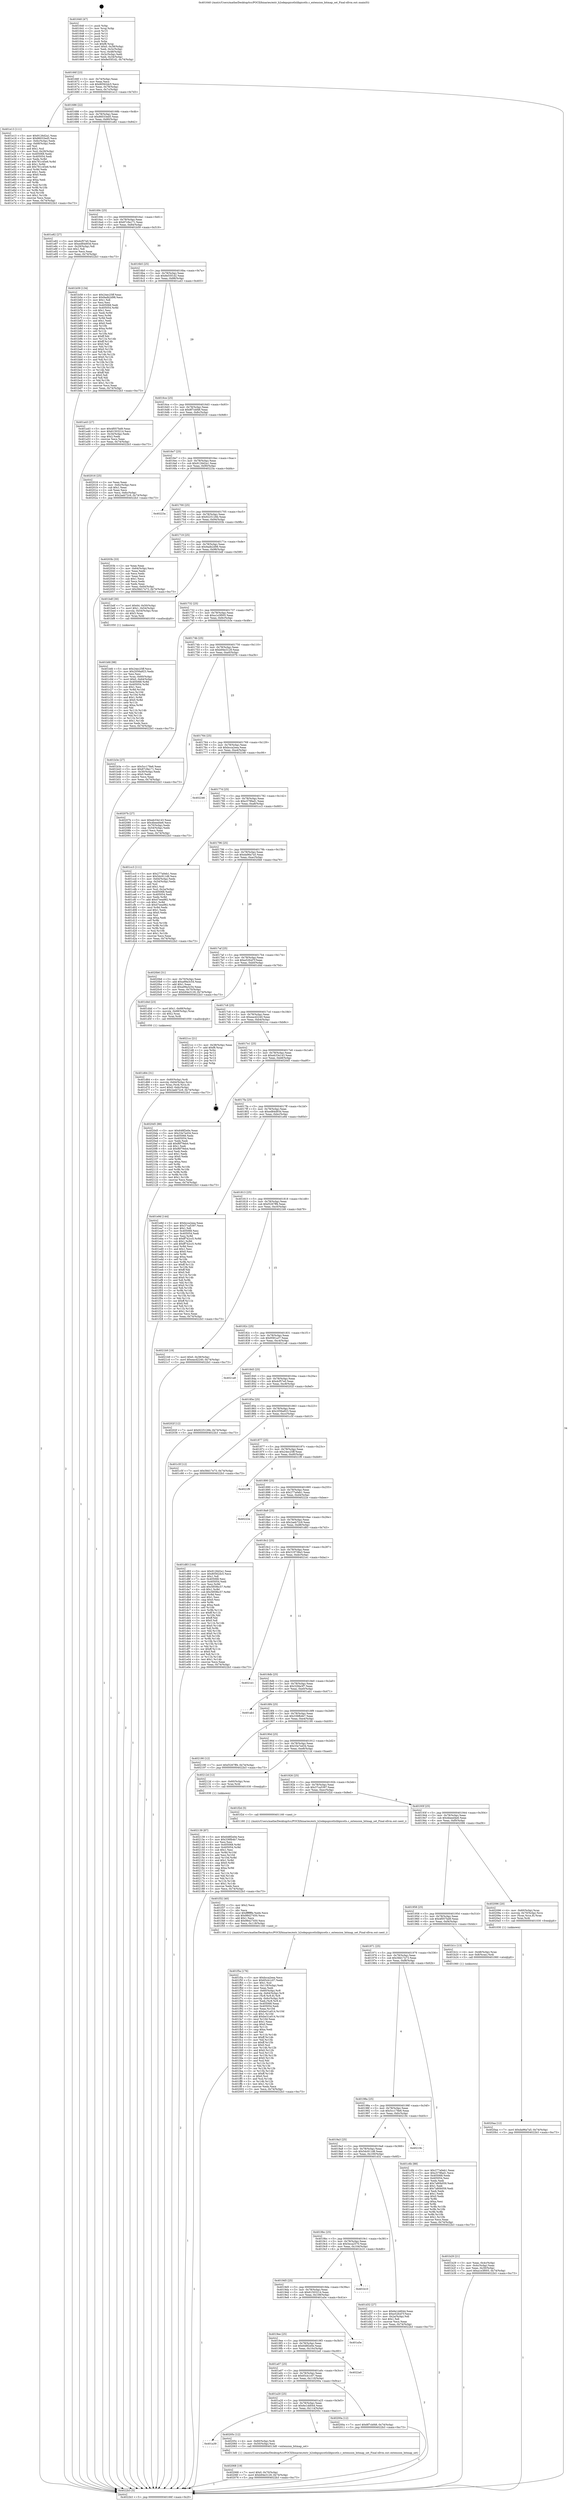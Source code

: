 digraph "0x401640" {
  label = "0x401640 (/mnt/c/Users/mathe/Desktop/tcc/POCII/binaries/extr_h2odepspicotlslibpicotls.c_extension_bitmap_set_Final-ollvm.out::main(0))"
  labelloc = "t"
  node[shape=record]

  Entry [label="",width=0.3,height=0.3,shape=circle,fillcolor=black,style=filled]
  "0x40166f" [label="{
     0x40166f [23]\l
     | [instrs]\l
     &nbsp;&nbsp;0x40166f \<+3\>: mov -0x74(%rbp),%eax\l
     &nbsp;&nbsp;0x401672 \<+2\>: mov %eax,%ecx\l
     &nbsp;&nbsp;0x401674 \<+6\>: sub $0x80562dc5,%ecx\l
     &nbsp;&nbsp;0x40167a \<+3\>: mov %eax,-0x78(%rbp)\l
     &nbsp;&nbsp;0x40167d \<+3\>: mov %ecx,-0x7c(%rbp)\l
     &nbsp;&nbsp;0x401680 \<+6\>: je 0000000000401e13 \<main+0x7d3\>\l
  }"]
  "0x401e13" [label="{
     0x401e13 [111]\l
     | [instrs]\l
     &nbsp;&nbsp;0x401e13 \<+5\>: mov $0x9126d2a1,%eax\l
     &nbsp;&nbsp;0x401e18 \<+5\>: mov $0x86033ed5,%ecx\l
     &nbsp;&nbsp;0x401e1d \<+3\>: mov -0x6c(%rbp),%edx\l
     &nbsp;&nbsp;0x401e20 \<+3\>: cmp -0x68(%rbp),%edx\l
     &nbsp;&nbsp;0x401e23 \<+4\>: setl %sil\l
     &nbsp;&nbsp;0x401e27 \<+4\>: and $0x1,%sil\l
     &nbsp;&nbsp;0x401e2b \<+4\>: mov %sil,-0x29(%rbp)\l
     &nbsp;&nbsp;0x401e2f \<+7\>: mov 0x405068,%edx\l
     &nbsp;&nbsp;0x401e36 \<+7\>: mov 0x405054,%edi\l
     &nbsp;&nbsp;0x401e3d \<+3\>: mov %edx,%r8d\l
     &nbsp;&nbsp;0x401e40 \<+7\>: sub $0x781c45e6,%r8d\l
     &nbsp;&nbsp;0x401e47 \<+4\>: sub $0x1,%r8d\l
     &nbsp;&nbsp;0x401e4b \<+7\>: add $0x781c45e6,%r8d\l
     &nbsp;&nbsp;0x401e52 \<+4\>: imul %r8d,%edx\l
     &nbsp;&nbsp;0x401e56 \<+3\>: and $0x1,%edx\l
     &nbsp;&nbsp;0x401e59 \<+3\>: cmp $0x0,%edx\l
     &nbsp;&nbsp;0x401e5c \<+4\>: sete %sil\l
     &nbsp;&nbsp;0x401e60 \<+3\>: cmp $0xa,%edi\l
     &nbsp;&nbsp;0x401e63 \<+4\>: setl %r9b\l
     &nbsp;&nbsp;0x401e67 \<+3\>: mov %sil,%r10b\l
     &nbsp;&nbsp;0x401e6a \<+3\>: and %r9b,%r10b\l
     &nbsp;&nbsp;0x401e6d \<+3\>: xor %r9b,%sil\l
     &nbsp;&nbsp;0x401e70 \<+3\>: or %sil,%r10b\l
     &nbsp;&nbsp;0x401e73 \<+4\>: test $0x1,%r10b\l
     &nbsp;&nbsp;0x401e77 \<+3\>: cmovne %ecx,%eax\l
     &nbsp;&nbsp;0x401e7a \<+3\>: mov %eax,-0x74(%rbp)\l
     &nbsp;&nbsp;0x401e7d \<+5\>: jmp 00000000004022b3 \<main+0xc73\>\l
  }"]
  "0x401686" [label="{
     0x401686 [22]\l
     | [instrs]\l
     &nbsp;&nbsp;0x401686 \<+5\>: jmp 000000000040168b \<main+0x4b\>\l
     &nbsp;&nbsp;0x40168b \<+3\>: mov -0x78(%rbp),%eax\l
     &nbsp;&nbsp;0x40168e \<+5\>: sub $0x86033ed5,%eax\l
     &nbsp;&nbsp;0x401693 \<+3\>: mov %eax,-0x80(%rbp)\l
     &nbsp;&nbsp;0x401696 \<+6\>: je 0000000000401e82 \<main+0x842\>\l
  }"]
  Exit [label="",width=0.3,height=0.3,shape=circle,fillcolor=black,style=filled,peripheries=2]
  "0x401e82" [label="{
     0x401e82 [27]\l
     | [instrs]\l
     &nbsp;&nbsp;0x401e82 \<+5\>: mov $0xdcf57e0,%eax\l
     &nbsp;&nbsp;0x401e87 \<+5\>: mov $0xed84d93d,%ecx\l
     &nbsp;&nbsp;0x401e8c \<+3\>: mov -0x29(%rbp),%dl\l
     &nbsp;&nbsp;0x401e8f \<+3\>: test $0x1,%dl\l
     &nbsp;&nbsp;0x401e92 \<+3\>: cmovne %ecx,%eax\l
     &nbsp;&nbsp;0x401e95 \<+3\>: mov %eax,-0x74(%rbp)\l
     &nbsp;&nbsp;0x401e98 \<+5\>: jmp 00000000004022b3 \<main+0xc73\>\l
  }"]
  "0x40169c" [label="{
     0x40169c [25]\l
     | [instrs]\l
     &nbsp;&nbsp;0x40169c \<+5\>: jmp 00000000004016a1 \<main+0x61\>\l
     &nbsp;&nbsp;0x4016a1 \<+3\>: mov -0x78(%rbp),%eax\l
     &nbsp;&nbsp;0x4016a4 \<+5\>: sub $0x87c9a171,%eax\l
     &nbsp;&nbsp;0x4016a9 \<+6\>: mov %eax,-0x84(%rbp)\l
     &nbsp;&nbsp;0x4016af \<+6\>: je 0000000000401b59 \<main+0x519\>\l
  }"]
  "0x402139" [label="{
     0x402139 [87]\l
     | [instrs]\l
     &nbsp;&nbsp;0x402139 \<+5\>: mov $0x648f2e0e,%ecx\l
     &nbsp;&nbsp;0x40213e \<+5\>: mov $0x336fb4b7,%edx\l
     &nbsp;&nbsp;0x402143 \<+2\>: xor %esi,%esi\l
     &nbsp;&nbsp;0x402145 \<+8\>: mov 0x405068,%r8d\l
     &nbsp;&nbsp;0x40214d \<+8\>: mov 0x405054,%r9d\l
     &nbsp;&nbsp;0x402155 \<+3\>: sub $0x1,%esi\l
     &nbsp;&nbsp;0x402158 \<+3\>: mov %r8d,%r10d\l
     &nbsp;&nbsp;0x40215b \<+3\>: add %esi,%r10d\l
     &nbsp;&nbsp;0x40215e \<+4\>: imul %r10d,%r8d\l
     &nbsp;&nbsp;0x402162 \<+4\>: and $0x1,%r8d\l
     &nbsp;&nbsp;0x402166 \<+4\>: cmp $0x0,%r8d\l
     &nbsp;&nbsp;0x40216a \<+4\>: sete %r11b\l
     &nbsp;&nbsp;0x40216e \<+4\>: cmp $0xa,%r9d\l
     &nbsp;&nbsp;0x402172 \<+3\>: setl %bl\l
     &nbsp;&nbsp;0x402175 \<+3\>: mov %r11b,%r14b\l
     &nbsp;&nbsp;0x402178 \<+3\>: and %bl,%r14b\l
     &nbsp;&nbsp;0x40217b \<+3\>: xor %bl,%r11b\l
     &nbsp;&nbsp;0x40217e \<+3\>: or %r11b,%r14b\l
     &nbsp;&nbsp;0x402181 \<+4\>: test $0x1,%r14b\l
     &nbsp;&nbsp;0x402185 \<+3\>: cmovne %edx,%ecx\l
     &nbsp;&nbsp;0x402188 \<+3\>: mov %ecx,-0x74(%rbp)\l
     &nbsp;&nbsp;0x40218b \<+5\>: jmp 00000000004022b3 \<main+0xc73\>\l
  }"]
  "0x401b59" [label="{
     0x401b59 [134]\l
     | [instrs]\l
     &nbsp;&nbsp;0x401b59 \<+5\>: mov $0x24ec25ff,%eax\l
     &nbsp;&nbsp;0x401b5e \<+5\>: mov $0x9adb2d98,%ecx\l
     &nbsp;&nbsp;0x401b63 \<+2\>: mov $0x1,%dl\l
     &nbsp;&nbsp;0x401b65 \<+2\>: xor %esi,%esi\l
     &nbsp;&nbsp;0x401b67 \<+7\>: mov 0x405068,%edi\l
     &nbsp;&nbsp;0x401b6e \<+8\>: mov 0x405054,%r8d\l
     &nbsp;&nbsp;0x401b76 \<+3\>: sub $0x1,%esi\l
     &nbsp;&nbsp;0x401b79 \<+3\>: mov %edi,%r9d\l
     &nbsp;&nbsp;0x401b7c \<+3\>: add %esi,%r9d\l
     &nbsp;&nbsp;0x401b7f \<+4\>: imul %r9d,%edi\l
     &nbsp;&nbsp;0x401b83 \<+3\>: and $0x1,%edi\l
     &nbsp;&nbsp;0x401b86 \<+3\>: cmp $0x0,%edi\l
     &nbsp;&nbsp;0x401b89 \<+4\>: sete %r10b\l
     &nbsp;&nbsp;0x401b8d \<+4\>: cmp $0xa,%r8d\l
     &nbsp;&nbsp;0x401b91 \<+4\>: setl %r11b\l
     &nbsp;&nbsp;0x401b95 \<+3\>: mov %r10b,%bl\l
     &nbsp;&nbsp;0x401b98 \<+3\>: xor $0xff,%bl\l
     &nbsp;&nbsp;0x401b9b \<+3\>: mov %r11b,%r14b\l
     &nbsp;&nbsp;0x401b9e \<+4\>: xor $0xff,%r14b\l
     &nbsp;&nbsp;0x401ba2 \<+3\>: xor $0x0,%dl\l
     &nbsp;&nbsp;0x401ba5 \<+3\>: mov %bl,%r15b\l
     &nbsp;&nbsp;0x401ba8 \<+4\>: and $0x0,%r15b\l
     &nbsp;&nbsp;0x401bac \<+3\>: and %dl,%r10b\l
     &nbsp;&nbsp;0x401baf \<+3\>: mov %r14b,%r12b\l
     &nbsp;&nbsp;0x401bb2 \<+4\>: and $0x0,%r12b\l
     &nbsp;&nbsp;0x401bb6 \<+3\>: and %dl,%r11b\l
     &nbsp;&nbsp;0x401bb9 \<+3\>: or %r10b,%r15b\l
     &nbsp;&nbsp;0x401bbc \<+3\>: or %r11b,%r12b\l
     &nbsp;&nbsp;0x401bbf \<+3\>: xor %r12b,%r15b\l
     &nbsp;&nbsp;0x401bc2 \<+3\>: or %r14b,%bl\l
     &nbsp;&nbsp;0x401bc5 \<+3\>: xor $0xff,%bl\l
     &nbsp;&nbsp;0x401bc8 \<+3\>: or $0x0,%dl\l
     &nbsp;&nbsp;0x401bcb \<+2\>: and %dl,%bl\l
     &nbsp;&nbsp;0x401bcd \<+3\>: or %bl,%r15b\l
     &nbsp;&nbsp;0x401bd0 \<+4\>: test $0x1,%r15b\l
     &nbsp;&nbsp;0x401bd4 \<+3\>: cmovne %ecx,%eax\l
     &nbsp;&nbsp;0x401bd7 \<+3\>: mov %eax,-0x74(%rbp)\l
     &nbsp;&nbsp;0x401bda \<+5\>: jmp 00000000004022b3 \<main+0xc73\>\l
  }"]
  "0x4016b5" [label="{
     0x4016b5 [25]\l
     | [instrs]\l
     &nbsp;&nbsp;0x4016b5 \<+5\>: jmp 00000000004016ba \<main+0x7a\>\l
     &nbsp;&nbsp;0x4016ba \<+3\>: mov -0x78(%rbp),%eax\l
     &nbsp;&nbsp;0x4016bd \<+5\>: sub $0x8e55f1d2,%eax\l
     &nbsp;&nbsp;0x4016c2 \<+6\>: mov %eax,-0x88(%rbp)\l
     &nbsp;&nbsp;0x4016c8 \<+6\>: je 0000000000401a43 \<main+0x403\>\l
  }"]
  "0x4020aa" [label="{
     0x4020aa [12]\l
     | [instrs]\l
     &nbsp;&nbsp;0x4020aa \<+7\>: movl $0xda96a7a5,-0x74(%rbp)\l
     &nbsp;&nbsp;0x4020b1 \<+5\>: jmp 00000000004022b3 \<main+0xc73\>\l
  }"]
  "0x401a43" [label="{
     0x401a43 [27]\l
     | [instrs]\l
     &nbsp;&nbsp;0x401a43 \<+5\>: mov $0x4f057bd9,%eax\l
     &nbsp;&nbsp;0x401a48 \<+5\>: mov $0x61503214,%ecx\l
     &nbsp;&nbsp;0x401a4d \<+3\>: mov -0x34(%rbp),%edx\l
     &nbsp;&nbsp;0x401a50 \<+3\>: cmp $0x2,%edx\l
     &nbsp;&nbsp;0x401a53 \<+3\>: cmovne %ecx,%eax\l
     &nbsp;&nbsp;0x401a56 \<+3\>: mov %eax,-0x74(%rbp)\l
     &nbsp;&nbsp;0x401a59 \<+5\>: jmp 00000000004022b3 \<main+0xc73\>\l
  }"]
  "0x4016ce" [label="{
     0x4016ce [25]\l
     | [instrs]\l
     &nbsp;&nbsp;0x4016ce \<+5\>: jmp 00000000004016d3 \<main+0x93\>\l
     &nbsp;&nbsp;0x4016d3 \<+3\>: mov -0x78(%rbp),%eax\l
     &nbsp;&nbsp;0x4016d6 \<+5\>: sub $0x8f7cbf48,%eax\l
     &nbsp;&nbsp;0x4016db \<+6\>: mov %eax,-0x8c(%rbp)\l
     &nbsp;&nbsp;0x4016e1 \<+6\>: je 0000000000402016 \<main+0x9d6\>\l
  }"]
  "0x4022b3" [label="{
     0x4022b3 [5]\l
     | [instrs]\l
     &nbsp;&nbsp;0x4022b3 \<+5\>: jmp 000000000040166f \<main+0x2f\>\l
  }"]
  "0x401640" [label="{
     0x401640 [47]\l
     | [instrs]\l
     &nbsp;&nbsp;0x401640 \<+1\>: push %rbp\l
     &nbsp;&nbsp;0x401641 \<+3\>: mov %rsp,%rbp\l
     &nbsp;&nbsp;0x401644 \<+2\>: push %r15\l
     &nbsp;&nbsp;0x401646 \<+2\>: push %r14\l
     &nbsp;&nbsp;0x401648 \<+2\>: push %r13\l
     &nbsp;&nbsp;0x40164a \<+2\>: push %r12\l
     &nbsp;&nbsp;0x40164c \<+1\>: push %rbx\l
     &nbsp;&nbsp;0x40164d \<+7\>: sub $0xf8,%rsp\l
     &nbsp;&nbsp;0x401654 \<+7\>: movl $0x0,-0x38(%rbp)\l
     &nbsp;&nbsp;0x40165b \<+3\>: mov %edi,-0x3c(%rbp)\l
     &nbsp;&nbsp;0x40165e \<+4\>: mov %rsi,-0x48(%rbp)\l
     &nbsp;&nbsp;0x401662 \<+3\>: mov -0x3c(%rbp),%edi\l
     &nbsp;&nbsp;0x401665 \<+3\>: mov %edi,-0x34(%rbp)\l
     &nbsp;&nbsp;0x401668 \<+7\>: movl $0x8e55f1d2,-0x74(%rbp)\l
  }"]
  "0x402068" [label="{
     0x402068 [19]\l
     | [instrs]\l
     &nbsp;&nbsp;0x402068 \<+7\>: movl $0x0,-0x70(%rbp)\l
     &nbsp;&nbsp;0x40206f \<+7\>: movl $0xb94e3129,-0x74(%rbp)\l
     &nbsp;&nbsp;0x402076 \<+5\>: jmp 00000000004022b3 \<main+0xc73\>\l
  }"]
  "0x402016" [label="{
     0x402016 [25]\l
     | [instrs]\l
     &nbsp;&nbsp;0x402016 \<+2\>: xor %eax,%eax\l
     &nbsp;&nbsp;0x402018 \<+3\>: mov -0x6c(%rbp),%ecx\l
     &nbsp;&nbsp;0x40201b \<+3\>: sub $0x1,%eax\l
     &nbsp;&nbsp;0x40201e \<+2\>: sub %eax,%ecx\l
     &nbsp;&nbsp;0x402020 \<+3\>: mov %ecx,-0x6c(%rbp)\l
     &nbsp;&nbsp;0x402023 \<+7\>: movl $0x2aeb72c9,-0x74(%rbp)\l
     &nbsp;&nbsp;0x40202a \<+5\>: jmp 00000000004022b3 \<main+0xc73\>\l
  }"]
  "0x4016e7" [label="{
     0x4016e7 [25]\l
     | [instrs]\l
     &nbsp;&nbsp;0x4016e7 \<+5\>: jmp 00000000004016ec \<main+0xac\>\l
     &nbsp;&nbsp;0x4016ec \<+3\>: mov -0x78(%rbp),%eax\l
     &nbsp;&nbsp;0x4016ef \<+5\>: sub $0x9126d2a1,%eax\l
     &nbsp;&nbsp;0x4016f4 \<+6\>: mov %eax,-0x90(%rbp)\l
     &nbsp;&nbsp;0x4016fa \<+6\>: je 000000000040223a \<main+0xbfa\>\l
  }"]
  "0x401a39" [label="{
     0x401a39\l
  }", style=dashed]
  "0x40223a" [label="{
     0x40223a\l
  }", style=dashed]
  "0x401700" [label="{
     0x401700 [25]\l
     | [instrs]\l
     &nbsp;&nbsp;0x401700 \<+5\>: jmp 0000000000401705 \<main+0xc5\>\l
     &nbsp;&nbsp;0x401705 \<+3\>: mov -0x78(%rbp),%eax\l
     &nbsp;&nbsp;0x401708 \<+5\>: sub $0x9225126b,%eax\l
     &nbsp;&nbsp;0x40170d \<+6\>: mov %eax,-0x94(%rbp)\l
     &nbsp;&nbsp;0x401713 \<+6\>: je 000000000040203b \<main+0x9fb\>\l
  }"]
  "0x40205c" [label="{
     0x40205c [12]\l
     | [instrs]\l
     &nbsp;&nbsp;0x40205c \<+4\>: mov -0x60(%rbp),%rdi\l
     &nbsp;&nbsp;0x402060 \<+3\>: mov -0x50(%rbp),%esi\l
     &nbsp;&nbsp;0x402063 \<+5\>: call 00000000004013d0 \<extension_bitmap_set\>\l
     | [calls]\l
     &nbsp;&nbsp;0x4013d0 \{1\} (/mnt/c/Users/mathe/Desktop/tcc/POCII/binaries/extr_h2odepspicotlslibpicotls.c_extension_bitmap_set_Final-ollvm.out::extension_bitmap_set)\l
  }"]
  "0x40203b" [label="{
     0x40203b [33]\l
     | [instrs]\l
     &nbsp;&nbsp;0x40203b \<+2\>: xor %eax,%eax\l
     &nbsp;&nbsp;0x40203d \<+3\>: mov -0x64(%rbp),%ecx\l
     &nbsp;&nbsp;0x402040 \<+2\>: mov %eax,%edx\l
     &nbsp;&nbsp;0x402042 \<+2\>: sub %ecx,%edx\l
     &nbsp;&nbsp;0x402044 \<+2\>: mov %eax,%ecx\l
     &nbsp;&nbsp;0x402046 \<+3\>: sub $0x1,%ecx\l
     &nbsp;&nbsp;0x402049 \<+2\>: add %ecx,%edx\l
     &nbsp;&nbsp;0x40204b \<+2\>: sub %edx,%eax\l
     &nbsp;&nbsp;0x40204d \<+3\>: mov %eax,-0x64(%rbp)\l
     &nbsp;&nbsp;0x402050 \<+7\>: movl $0x58d17e73,-0x74(%rbp)\l
     &nbsp;&nbsp;0x402057 \<+5\>: jmp 00000000004022b3 \<main+0xc73\>\l
  }"]
  "0x401719" [label="{
     0x401719 [25]\l
     | [instrs]\l
     &nbsp;&nbsp;0x401719 \<+5\>: jmp 000000000040171e \<main+0xde\>\l
     &nbsp;&nbsp;0x40171e \<+3\>: mov -0x78(%rbp),%eax\l
     &nbsp;&nbsp;0x401721 \<+5\>: sub $0x9adb2d98,%eax\l
     &nbsp;&nbsp;0x401726 \<+6\>: mov %eax,-0x98(%rbp)\l
     &nbsp;&nbsp;0x40172c \<+6\>: je 0000000000401bdf \<main+0x59f\>\l
  }"]
  "0x401a20" [label="{
     0x401a20 [25]\l
     | [instrs]\l
     &nbsp;&nbsp;0x401a20 \<+5\>: jmp 0000000000401a25 \<main+0x3e5\>\l
     &nbsp;&nbsp;0x401a25 \<+3\>: mov -0x78(%rbp),%eax\l
     &nbsp;&nbsp;0x401a28 \<+5\>: sub $0x6e1dd044,%eax\l
     &nbsp;&nbsp;0x401a2d \<+6\>: mov %eax,-0x114(%rbp)\l
     &nbsp;&nbsp;0x401a33 \<+6\>: je 000000000040205c \<main+0xa1c\>\l
  }"]
  "0x401bdf" [label="{
     0x401bdf [30]\l
     | [instrs]\l
     &nbsp;&nbsp;0x401bdf \<+7\>: movl $0x64,-0x50(%rbp)\l
     &nbsp;&nbsp;0x401be6 \<+7\>: movl $0x1,-0x54(%rbp)\l
     &nbsp;&nbsp;0x401bed \<+4\>: movslq -0x54(%rbp),%rax\l
     &nbsp;&nbsp;0x401bf1 \<+4\>: shl $0x3,%rax\l
     &nbsp;&nbsp;0x401bf5 \<+3\>: mov %rax,%rdi\l
     &nbsp;&nbsp;0x401bf8 \<+5\>: call 0000000000401050 \<malloc@plt\>\l
     | [calls]\l
     &nbsp;&nbsp;0x401050 \{1\} (unknown)\l
  }"]
  "0x401732" [label="{
     0x401732 [25]\l
     | [instrs]\l
     &nbsp;&nbsp;0x401732 \<+5\>: jmp 0000000000401737 \<main+0xf7\>\l
     &nbsp;&nbsp;0x401737 \<+3\>: mov -0x78(%rbp),%eax\l
     &nbsp;&nbsp;0x40173a \<+5\>: sub $0xa1e3f005,%eax\l
     &nbsp;&nbsp;0x40173f \<+6\>: mov %eax,-0x9c(%rbp)\l
     &nbsp;&nbsp;0x401745 \<+6\>: je 0000000000401b3e \<main+0x4fe\>\l
  }"]
  "0x40200a" [label="{
     0x40200a [12]\l
     | [instrs]\l
     &nbsp;&nbsp;0x40200a \<+7\>: movl $0x8f7cbf48,-0x74(%rbp)\l
     &nbsp;&nbsp;0x402011 \<+5\>: jmp 00000000004022b3 \<main+0xc73\>\l
  }"]
  "0x401b3e" [label="{
     0x401b3e [27]\l
     | [instrs]\l
     &nbsp;&nbsp;0x401b3e \<+5\>: mov $0x5cc178e6,%eax\l
     &nbsp;&nbsp;0x401b43 \<+5\>: mov $0x87c9a171,%ecx\l
     &nbsp;&nbsp;0x401b48 \<+3\>: mov -0x30(%rbp),%edx\l
     &nbsp;&nbsp;0x401b4b \<+3\>: cmp $0x0,%edx\l
     &nbsp;&nbsp;0x401b4e \<+3\>: cmove %ecx,%eax\l
     &nbsp;&nbsp;0x401b51 \<+3\>: mov %eax,-0x74(%rbp)\l
     &nbsp;&nbsp;0x401b54 \<+5\>: jmp 00000000004022b3 \<main+0xc73\>\l
  }"]
  "0x40174b" [label="{
     0x40174b [25]\l
     | [instrs]\l
     &nbsp;&nbsp;0x40174b \<+5\>: jmp 0000000000401750 \<main+0x110\>\l
     &nbsp;&nbsp;0x401750 \<+3\>: mov -0x78(%rbp),%eax\l
     &nbsp;&nbsp;0x401753 \<+5\>: sub $0xb94e3129,%eax\l
     &nbsp;&nbsp;0x401758 \<+6\>: mov %eax,-0xa0(%rbp)\l
     &nbsp;&nbsp;0x40175e \<+6\>: je 000000000040207b \<main+0xa3b\>\l
  }"]
  "0x401a07" [label="{
     0x401a07 [25]\l
     | [instrs]\l
     &nbsp;&nbsp;0x401a07 \<+5\>: jmp 0000000000401a0c \<main+0x3cc\>\l
     &nbsp;&nbsp;0x401a0c \<+3\>: mov -0x78(%rbp),%eax\l
     &nbsp;&nbsp;0x401a0f \<+5\>: sub $0x65cb1c07,%eax\l
     &nbsp;&nbsp;0x401a14 \<+6\>: mov %eax,-0x110(%rbp)\l
     &nbsp;&nbsp;0x401a1a \<+6\>: je 000000000040200a \<main+0x9ca\>\l
  }"]
  "0x40207b" [label="{
     0x40207b [27]\l
     | [instrs]\l
     &nbsp;&nbsp;0x40207b \<+5\>: mov $0xeb33e143,%eax\l
     &nbsp;&nbsp;0x402080 \<+5\>: mov $0x4beed4e6,%ecx\l
     &nbsp;&nbsp;0x402085 \<+3\>: mov -0x70(%rbp),%edx\l
     &nbsp;&nbsp;0x402088 \<+3\>: cmp -0x54(%rbp),%edx\l
     &nbsp;&nbsp;0x40208b \<+3\>: cmovl %ecx,%eax\l
     &nbsp;&nbsp;0x40208e \<+3\>: mov %eax,-0x74(%rbp)\l
     &nbsp;&nbsp;0x402091 \<+5\>: jmp 00000000004022b3 \<main+0xc73\>\l
  }"]
  "0x401764" [label="{
     0x401764 [25]\l
     | [instrs]\l
     &nbsp;&nbsp;0x401764 \<+5\>: jmp 0000000000401769 \<main+0x129\>\l
     &nbsp;&nbsp;0x401769 \<+3\>: mov -0x78(%rbp),%eax\l
     &nbsp;&nbsp;0x40176c \<+5\>: sub $0xbcca2eea,%eax\l
     &nbsp;&nbsp;0x401771 \<+6\>: mov %eax,-0xa4(%rbp)\l
     &nbsp;&nbsp;0x401777 \<+6\>: je 0000000000402246 \<main+0xc06\>\l
  }"]
  "0x4022a0" [label="{
     0x4022a0\l
  }", style=dashed]
  "0x402246" [label="{
     0x402246\l
  }", style=dashed]
  "0x40177d" [label="{
     0x40177d [25]\l
     | [instrs]\l
     &nbsp;&nbsp;0x40177d \<+5\>: jmp 0000000000401782 \<main+0x142\>\l
     &nbsp;&nbsp;0x401782 \<+3\>: mov -0x78(%rbp),%eax\l
     &nbsp;&nbsp;0x401785 \<+5\>: sub $0xc579fad1,%eax\l
     &nbsp;&nbsp;0x40178a \<+6\>: mov %eax,-0xa8(%rbp)\l
     &nbsp;&nbsp;0x401790 \<+6\>: je 0000000000401cc3 \<main+0x683\>\l
  }"]
  "0x4019ee" [label="{
     0x4019ee [25]\l
     | [instrs]\l
     &nbsp;&nbsp;0x4019ee \<+5\>: jmp 00000000004019f3 \<main+0x3b3\>\l
     &nbsp;&nbsp;0x4019f3 \<+3\>: mov -0x78(%rbp),%eax\l
     &nbsp;&nbsp;0x4019f6 \<+5\>: sub $0x648f2e0e,%eax\l
     &nbsp;&nbsp;0x4019fb \<+6\>: mov %eax,-0x10c(%rbp)\l
     &nbsp;&nbsp;0x401a01 \<+6\>: je 00000000004022a0 \<main+0xc60\>\l
  }"]
  "0x401cc3" [label="{
     0x401cc3 [111]\l
     | [instrs]\l
     &nbsp;&nbsp;0x401cc3 \<+5\>: mov $0x277a0eb1,%eax\l
     &nbsp;&nbsp;0x401cc8 \<+5\>: mov $0x5dc911d8,%ecx\l
     &nbsp;&nbsp;0x401ccd \<+3\>: mov -0x64(%rbp),%edx\l
     &nbsp;&nbsp;0x401cd0 \<+3\>: cmp -0x54(%rbp),%edx\l
     &nbsp;&nbsp;0x401cd3 \<+4\>: setl %sil\l
     &nbsp;&nbsp;0x401cd7 \<+4\>: and $0x1,%sil\l
     &nbsp;&nbsp;0x401cdb \<+4\>: mov %sil,-0x2a(%rbp)\l
     &nbsp;&nbsp;0x401cdf \<+7\>: mov 0x405068,%edx\l
     &nbsp;&nbsp;0x401ce6 \<+7\>: mov 0x405054,%edi\l
     &nbsp;&nbsp;0x401ced \<+3\>: mov %edx,%r8d\l
     &nbsp;&nbsp;0x401cf0 \<+7\>: add $0x47eea982,%r8d\l
     &nbsp;&nbsp;0x401cf7 \<+4\>: sub $0x1,%r8d\l
     &nbsp;&nbsp;0x401cfb \<+7\>: sub $0x47eea982,%r8d\l
     &nbsp;&nbsp;0x401d02 \<+4\>: imul %r8d,%edx\l
     &nbsp;&nbsp;0x401d06 \<+3\>: and $0x1,%edx\l
     &nbsp;&nbsp;0x401d09 \<+3\>: cmp $0x0,%edx\l
     &nbsp;&nbsp;0x401d0c \<+4\>: sete %sil\l
     &nbsp;&nbsp;0x401d10 \<+3\>: cmp $0xa,%edi\l
     &nbsp;&nbsp;0x401d13 \<+4\>: setl %r9b\l
     &nbsp;&nbsp;0x401d17 \<+3\>: mov %sil,%r10b\l
     &nbsp;&nbsp;0x401d1a \<+3\>: and %r9b,%r10b\l
     &nbsp;&nbsp;0x401d1d \<+3\>: xor %r9b,%sil\l
     &nbsp;&nbsp;0x401d20 \<+3\>: or %sil,%r10b\l
     &nbsp;&nbsp;0x401d23 \<+4\>: test $0x1,%r10b\l
     &nbsp;&nbsp;0x401d27 \<+3\>: cmovne %ecx,%eax\l
     &nbsp;&nbsp;0x401d2a \<+3\>: mov %eax,-0x74(%rbp)\l
     &nbsp;&nbsp;0x401d2d \<+5\>: jmp 00000000004022b3 \<main+0xc73\>\l
  }"]
  "0x401796" [label="{
     0x401796 [25]\l
     | [instrs]\l
     &nbsp;&nbsp;0x401796 \<+5\>: jmp 000000000040179b \<main+0x15b\>\l
     &nbsp;&nbsp;0x40179b \<+3\>: mov -0x78(%rbp),%eax\l
     &nbsp;&nbsp;0x40179e \<+5\>: sub $0xda96a7a5,%eax\l
     &nbsp;&nbsp;0x4017a3 \<+6\>: mov %eax,-0xac(%rbp)\l
     &nbsp;&nbsp;0x4017a9 \<+6\>: je 00000000004020b6 \<main+0xa76\>\l
  }"]
  "0x401a5e" [label="{
     0x401a5e\l
  }", style=dashed]
  "0x4020b6" [label="{
     0x4020b6 [31]\l
     | [instrs]\l
     &nbsp;&nbsp;0x4020b6 \<+3\>: mov -0x70(%rbp),%eax\l
     &nbsp;&nbsp;0x4020b9 \<+5\>: add $0xa99a3c54,%eax\l
     &nbsp;&nbsp;0x4020be \<+3\>: add $0x1,%eax\l
     &nbsp;&nbsp;0x4020c1 \<+5\>: sub $0xa99a3c54,%eax\l
     &nbsp;&nbsp;0x4020c6 \<+3\>: mov %eax,-0x70(%rbp)\l
     &nbsp;&nbsp;0x4020c9 \<+7\>: movl $0xb94e3129,-0x74(%rbp)\l
     &nbsp;&nbsp;0x4020d0 \<+5\>: jmp 00000000004022b3 \<main+0xc73\>\l
  }"]
  "0x4017af" [label="{
     0x4017af [25]\l
     | [instrs]\l
     &nbsp;&nbsp;0x4017af \<+5\>: jmp 00000000004017b4 \<main+0x174\>\l
     &nbsp;&nbsp;0x4017b4 \<+3\>: mov -0x78(%rbp),%eax\l
     &nbsp;&nbsp;0x4017b7 \<+5\>: sub $0xe52fcd7f,%eax\l
     &nbsp;&nbsp;0x4017bc \<+6\>: mov %eax,-0xb0(%rbp)\l
     &nbsp;&nbsp;0x4017c2 \<+6\>: je 0000000000401d4d \<main+0x70d\>\l
  }"]
  "0x4019d5" [label="{
     0x4019d5 [25]\l
     | [instrs]\l
     &nbsp;&nbsp;0x4019d5 \<+5\>: jmp 00000000004019da \<main+0x39a\>\l
     &nbsp;&nbsp;0x4019da \<+3\>: mov -0x78(%rbp),%eax\l
     &nbsp;&nbsp;0x4019dd \<+5\>: sub $0x61503214,%eax\l
     &nbsp;&nbsp;0x4019e2 \<+6\>: mov %eax,-0x108(%rbp)\l
     &nbsp;&nbsp;0x4019e8 \<+6\>: je 0000000000401a5e \<main+0x41e\>\l
  }"]
  "0x401d4d" [label="{
     0x401d4d [23]\l
     | [instrs]\l
     &nbsp;&nbsp;0x401d4d \<+7\>: movl $0x1,-0x68(%rbp)\l
     &nbsp;&nbsp;0x401d54 \<+4\>: movslq -0x68(%rbp),%rax\l
     &nbsp;&nbsp;0x401d58 \<+4\>: shl $0x2,%rax\l
     &nbsp;&nbsp;0x401d5c \<+3\>: mov %rax,%rdi\l
     &nbsp;&nbsp;0x401d5f \<+5\>: call 0000000000401050 \<malloc@plt\>\l
     | [calls]\l
     &nbsp;&nbsp;0x401050 \{1\} (unknown)\l
  }"]
  "0x4017c8" [label="{
     0x4017c8 [25]\l
     | [instrs]\l
     &nbsp;&nbsp;0x4017c8 \<+5\>: jmp 00000000004017cd \<main+0x18d\>\l
     &nbsp;&nbsp;0x4017cd \<+3\>: mov -0x78(%rbp),%eax\l
     &nbsp;&nbsp;0x4017d0 \<+5\>: sub $0xeacd2240,%eax\l
     &nbsp;&nbsp;0x4017d5 \<+6\>: mov %eax,-0xb4(%rbp)\l
     &nbsp;&nbsp;0x4017db \<+6\>: je 00000000004021cc \<main+0xb8c\>\l
  }"]
  "0x401b10" [label="{
     0x401b10\l
  }", style=dashed]
  "0x4021cc" [label="{
     0x4021cc [21]\l
     | [instrs]\l
     &nbsp;&nbsp;0x4021cc \<+3\>: mov -0x38(%rbp),%eax\l
     &nbsp;&nbsp;0x4021cf \<+7\>: add $0xf8,%rsp\l
     &nbsp;&nbsp;0x4021d6 \<+1\>: pop %rbx\l
     &nbsp;&nbsp;0x4021d7 \<+2\>: pop %r12\l
     &nbsp;&nbsp;0x4021d9 \<+2\>: pop %r13\l
     &nbsp;&nbsp;0x4021db \<+2\>: pop %r14\l
     &nbsp;&nbsp;0x4021dd \<+2\>: pop %r15\l
     &nbsp;&nbsp;0x4021df \<+1\>: pop %rbp\l
     &nbsp;&nbsp;0x4021e0 \<+1\>: ret\l
  }"]
  "0x4017e1" [label="{
     0x4017e1 [25]\l
     | [instrs]\l
     &nbsp;&nbsp;0x4017e1 \<+5\>: jmp 00000000004017e6 \<main+0x1a6\>\l
     &nbsp;&nbsp;0x4017e6 \<+3\>: mov -0x78(%rbp),%eax\l
     &nbsp;&nbsp;0x4017e9 \<+5\>: sub $0xeb33e143,%eax\l
     &nbsp;&nbsp;0x4017ee \<+6\>: mov %eax,-0xb8(%rbp)\l
     &nbsp;&nbsp;0x4017f4 \<+6\>: je 00000000004020d5 \<main+0xa95\>\l
  }"]
  "0x401f5a" [label="{
     0x401f5a [176]\l
     | [instrs]\l
     &nbsp;&nbsp;0x401f5a \<+5\>: mov $0xbcca2eea,%ecx\l
     &nbsp;&nbsp;0x401f5f \<+5\>: mov $0x65cb1c07,%edx\l
     &nbsp;&nbsp;0x401f64 \<+3\>: mov $0x1,%sil\l
     &nbsp;&nbsp;0x401f67 \<+6\>: mov -0x118(%rbp),%edi\l
     &nbsp;&nbsp;0x401f6d \<+3\>: imul %eax,%edi\l
     &nbsp;&nbsp;0x401f70 \<+4\>: mov -0x60(%rbp),%r8\l
     &nbsp;&nbsp;0x401f74 \<+4\>: movslq -0x64(%rbp),%r9\l
     &nbsp;&nbsp;0x401f78 \<+4\>: mov (%r8,%r9,8),%r8\l
     &nbsp;&nbsp;0x401f7c \<+4\>: movslq -0x6c(%rbp),%r9\l
     &nbsp;&nbsp;0x401f80 \<+4\>: mov %edi,(%r8,%r9,4)\l
     &nbsp;&nbsp;0x401f84 \<+7\>: mov 0x405068,%eax\l
     &nbsp;&nbsp;0x401f8b \<+7\>: mov 0x405054,%edi\l
     &nbsp;&nbsp;0x401f92 \<+3\>: mov %eax,%r10d\l
     &nbsp;&nbsp;0x401f95 \<+7\>: sub $0xbe31a014,%r10d\l
     &nbsp;&nbsp;0x401f9c \<+4\>: sub $0x1,%r10d\l
     &nbsp;&nbsp;0x401fa0 \<+7\>: add $0xbe31a014,%r10d\l
     &nbsp;&nbsp;0x401fa7 \<+4\>: imul %r10d,%eax\l
     &nbsp;&nbsp;0x401fab \<+3\>: and $0x1,%eax\l
     &nbsp;&nbsp;0x401fae \<+3\>: cmp $0x0,%eax\l
     &nbsp;&nbsp;0x401fb1 \<+4\>: sete %r11b\l
     &nbsp;&nbsp;0x401fb5 \<+3\>: cmp $0xa,%edi\l
     &nbsp;&nbsp;0x401fb8 \<+3\>: setl %bl\l
     &nbsp;&nbsp;0x401fbb \<+3\>: mov %r11b,%r14b\l
     &nbsp;&nbsp;0x401fbe \<+4\>: xor $0xff,%r14b\l
     &nbsp;&nbsp;0x401fc2 \<+3\>: mov %bl,%r15b\l
     &nbsp;&nbsp;0x401fc5 \<+4\>: xor $0xff,%r15b\l
     &nbsp;&nbsp;0x401fc9 \<+4\>: xor $0x0,%sil\l
     &nbsp;&nbsp;0x401fcd \<+3\>: mov %r14b,%r12b\l
     &nbsp;&nbsp;0x401fd0 \<+4\>: and $0x0,%r12b\l
     &nbsp;&nbsp;0x401fd4 \<+3\>: and %sil,%r11b\l
     &nbsp;&nbsp;0x401fd7 \<+3\>: mov %r15b,%r13b\l
     &nbsp;&nbsp;0x401fda \<+4\>: and $0x0,%r13b\l
     &nbsp;&nbsp;0x401fde \<+3\>: and %sil,%bl\l
     &nbsp;&nbsp;0x401fe1 \<+3\>: or %r11b,%r12b\l
     &nbsp;&nbsp;0x401fe4 \<+3\>: or %bl,%r13b\l
     &nbsp;&nbsp;0x401fe7 \<+3\>: xor %r13b,%r12b\l
     &nbsp;&nbsp;0x401fea \<+3\>: or %r15b,%r14b\l
     &nbsp;&nbsp;0x401fed \<+4\>: xor $0xff,%r14b\l
     &nbsp;&nbsp;0x401ff1 \<+4\>: or $0x0,%sil\l
     &nbsp;&nbsp;0x401ff5 \<+3\>: and %sil,%r14b\l
     &nbsp;&nbsp;0x401ff8 \<+3\>: or %r14b,%r12b\l
     &nbsp;&nbsp;0x401ffb \<+4\>: test $0x1,%r12b\l
     &nbsp;&nbsp;0x401fff \<+3\>: cmovne %edx,%ecx\l
     &nbsp;&nbsp;0x402002 \<+3\>: mov %ecx,-0x74(%rbp)\l
     &nbsp;&nbsp;0x402005 \<+5\>: jmp 00000000004022b3 \<main+0xc73\>\l
  }"]
  "0x4020d5" [label="{
     0x4020d5 [88]\l
     | [instrs]\l
     &nbsp;&nbsp;0x4020d5 \<+5\>: mov $0x648f2e0e,%eax\l
     &nbsp;&nbsp;0x4020da \<+5\>: mov $0x33e7ed34,%ecx\l
     &nbsp;&nbsp;0x4020df \<+7\>: mov 0x405068,%edx\l
     &nbsp;&nbsp;0x4020e6 \<+7\>: mov 0x405054,%esi\l
     &nbsp;&nbsp;0x4020ed \<+2\>: mov %edx,%edi\l
     &nbsp;&nbsp;0x4020ef \<+6\>: add $0xf6f79eb4,%edi\l
     &nbsp;&nbsp;0x4020f5 \<+3\>: sub $0x1,%edi\l
     &nbsp;&nbsp;0x4020f8 \<+6\>: sub $0xf6f79eb4,%edi\l
     &nbsp;&nbsp;0x4020fe \<+3\>: imul %edi,%edx\l
     &nbsp;&nbsp;0x402101 \<+3\>: and $0x1,%edx\l
     &nbsp;&nbsp;0x402104 \<+3\>: cmp $0x0,%edx\l
     &nbsp;&nbsp;0x402107 \<+4\>: sete %r8b\l
     &nbsp;&nbsp;0x40210b \<+3\>: cmp $0xa,%esi\l
     &nbsp;&nbsp;0x40210e \<+4\>: setl %r9b\l
     &nbsp;&nbsp;0x402112 \<+3\>: mov %r8b,%r10b\l
     &nbsp;&nbsp;0x402115 \<+3\>: and %r9b,%r10b\l
     &nbsp;&nbsp;0x402118 \<+3\>: xor %r9b,%r8b\l
     &nbsp;&nbsp;0x40211b \<+3\>: or %r8b,%r10b\l
     &nbsp;&nbsp;0x40211e \<+4\>: test $0x1,%r10b\l
     &nbsp;&nbsp;0x402122 \<+3\>: cmovne %ecx,%eax\l
     &nbsp;&nbsp;0x402125 \<+3\>: mov %eax,-0x74(%rbp)\l
     &nbsp;&nbsp;0x402128 \<+5\>: jmp 00000000004022b3 \<main+0xc73\>\l
  }"]
  "0x4017fa" [label="{
     0x4017fa [25]\l
     | [instrs]\l
     &nbsp;&nbsp;0x4017fa \<+5\>: jmp 00000000004017ff \<main+0x1bf\>\l
     &nbsp;&nbsp;0x4017ff \<+3\>: mov -0x78(%rbp),%eax\l
     &nbsp;&nbsp;0x401802 \<+5\>: sub $0xed84d93d,%eax\l
     &nbsp;&nbsp;0x401807 \<+6\>: mov %eax,-0xbc(%rbp)\l
     &nbsp;&nbsp;0x40180d \<+6\>: je 0000000000401e9d \<main+0x85d\>\l
  }"]
  "0x401f32" [label="{
     0x401f32 [40]\l
     | [instrs]\l
     &nbsp;&nbsp;0x401f32 \<+5\>: mov $0x2,%ecx\l
     &nbsp;&nbsp;0x401f37 \<+1\>: cltd\l
     &nbsp;&nbsp;0x401f38 \<+2\>: idiv %ecx\l
     &nbsp;&nbsp;0x401f3a \<+6\>: imul $0xfffffffe,%edx,%ecx\l
     &nbsp;&nbsp;0x401f40 \<+6\>: sub $0x98427450,%ecx\l
     &nbsp;&nbsp;0x401f46 \<+3\>: add $0x1,%ecx\l
     &nbsp;&nbsp;0x401f49 \<+6\>: add $0x98427450,%ecx\l
     &nbsp;&nbsp;0x401f4f \<+6\>: mov %ecx,-0x118(%rbp)\l
     &nbsp;&nbsp;0x401f55 \<+5\>: call 0000000000401160 \<next_i\>\l
     | [calls]\l
     &nbsp;&nbsp;0x401160 \{1\} (/mnt/c/Users/mathe/Desktop/tcc/POCII/binaries/extr_h2odepspicotlslibpicotls.c_extension_bitmap_set_Final-ollvm.out::next_i)\l
  }"]
  "0x401e9d" [label="{
     0x401e9d [144]\l
     | [instrs]\l
     &nbsp;&nbsp;0x401e9d \<+5\>: mov $0xbcca2eea,%eax\l
     &nbsp;&nbsp;0x401ea2 \<+5\>: mov $0x37ca5397,%ecx\l
     &nbsp;&nbsp;0x401ea7 \<+2\>: mov $0x1,%dl\l
     &nbsp;&nbsp;0x401ea9 \<+7\>: mov 0x405068,%esi\l
     &nbsp;&nbsp;0x401eb0 \<+7\>: mov 0x405054,%edi\l
     &nbsp;&nbsp;0x401eb7 \<+3\>: mov %esi,%r8d\l
     &nbsp;&nbsp;0x401eba \<+7\>: sub $0xff742cc5,%r8d\l
     &nbsp;&nbsp;0x401ec1 \<+4\>: sub $0x1,%r8d\l
     &nbsp;&nbsp;0x401ec5 \<+7\>: add $0xff742cc5,%r8d\l
     &nbsp;&nbsp;0x401ecc \<+4\>: imul %r8d,%esi\l
     &nbsp;&nbsp;0x401ed0 \<+3\>: and $0x1,%esi\l
     &nbsp;&nbsp;0x401ed3 \<+3\>: cmp $0x0,%esi\l
     &nbsp;&nbsp;0x401ed6 \<+4\>: sete %r9b\l
     &nbsp;&nbsp;0x401eda \<+3\>: cmp $0xa,%edi\l
     &nbsp;&nbsp;0x401edd \<+4\>: setl %r10b\l
     &nbsp;&nbsp;0x401ee1 \<+3\>: mov %r9b,%r11b\l
     &nbsp;&nbsp;0x401ee4 \<+4\>: xor $0xff,%r11b\l
     &nbsp;&nbsp;0x401ee8 \<+3\>: mov %r10b,%bl\l
     &nbsp;&nbsp;0x401eeb \<+3\>: xor $0xff,%bl\l
     &nbsp;&nbsp;0x401eee \<+3\>: xor $0x0,%dl\l
     &nbsp;&nbsp;0x401ef1 \<+3\>: mov %r11b,%r14b\l
     &nbsp;&nbsp;0x401ef4 \<+4\>: and $0x0,%r14b\l
     &nbsp;&nbsp;0x401ef8 \<+3\>: and %dl,%r9b\l
     &nbsp;&nbsp;0x401efb \<+3\>: mov %bl,%r15b\l
     &nbsp;&nbsp;0x401efe \<+4\>: and $0x0,%r15b\l
     &nbsp;&nbsp;0x401f02 \<+3\>: and %dl,%r10b\l
     &nbsp;&nbsp;0x401f05 \<+3\>: or %r9b,%r14b\l
     &nbsp;&nbsp;0x401f08 \<+3\>: or %r10b,%r15b\l
     &nbsp;&nbsp;0x401f0b \<+3\>: xor %r15b,%r14b\l
     &nbsp;&nbsp;0x401f0e \<+3\>: or %bl,%r11b\l
     &nbsp;&nbsp;0x401f11 \<+4\>: xor $0xff,%r11b\l
     &nbsp;&nbsp;0x401f15 \<+3\>: or $0x0,%dl\l
     &nbsp;&nbsp;0x401f18 \<+3\>: and %dl,%r11b\l
     &nbsp;&nbsp;0x401f1b \<+3\>: or %r11b,%r14b\l
     &nbsp;&nbsp;0x401f1e \<+4\>: test $0x1,%r14b\l
     &nbsp;&nbsp;0x401f22 \<+3\>: cmovne %ecx,%eax\l
     &nbsp;&nbsp;0x401f25 \<+3\>: mov %eax,-0x74(%rbp)\l
     &nbsp;&nbsp;0x401f28 \<+5\>: jmp 00000000004022b3 \<main+0xc73\>\l
  }"]
  "0x401813" [label="{
     0x401813 [25]\l
     | [instrs]\l
     &nbsp;&nbsp;0x401813 \<+5\>: jmp 0000000000401818 \<main+0x1d8\>\l
     &nbsp;&nbsp;0x401818 \<+3\>: mov -0x78(%rbp),%eax\l
     &nbsp;&nbsp;0x40181b \<+5\>: sub $0xf3267ff4,%eax\l
     &nbsp;&nbsp;0x401820 \<+6\>: mov %eax,-0xc0(%rbp)\l
     &nbsp;&nbsp;0x401826 \<+6\>: je 00000000004021b9 \<main+0xb79\>\l
  }"]
  "0x401d64" [label="{
     0x401d64 [31]\l
     | [instrs]\l
     &nbsp;&nbsp;0x401d64 \<+4\>: mov -0x60(%rbp),%rdi\l
     &nbsp;&nbsp;0x401d68 \<+4\>: movslq -0x64(%rbp),%rcx\l
     &nbsp;&nbsp;0x401d6c \<+4\>: mov %rax,(%rdi,%rcx,8)\l
     &nbsp;&nbsp;0x401d70 \<+7\>: movl $0x0,-0x6c(%rbp)\l
     &nbsp;&nbsp;0x401d77 \<+7\>: movl $0x2aeb72c9,-0x74(%rbp)\l
     &nbsp;&nbsp;0x401d7e \<+5\>: jmp 00000000004022b3 \<main+0xc73\>\l
  }"]
  "0x4021b9" [label="{
     0x4021b9 [19]\l
     | [instrs]\l
     &nbsp;&nbsp;0x4021b9 \<+7\>: movl $0x0,-0x38(%rbp)\l
     &nbsp;&nbsp;0x4021c0 \<+7\>: movl $0xeacd2240,-0x74(%rbp)\l
     &nbsp;&nbsp;0x4021c7 \<+5\>: jmp 00000000004022b3 \<main+0xc73\>\l
  }"]
  "0x40182c" [label="{
     0x40182c [25]\l
     | [instrs]\l
     &nbsp;&nbsp;0x40182c \<+5\>: jmp 0000000000401831 \<main+0x1f1\>\l
     &nbsp;&nbsp;0x401831 \<+3\>: mov -0x78(%rbp),%eax\l
     &nbsp;&nbsp;0x401834 \<+5\>: sub $0x9581a37,%eax\l
     &nbsp;&nbsp;0x401839 \<+6\>: mov %eax,-0xc4(%rbp)\l
     &nbsp;&nbsp;0x40183f \<+6\>: je 00000000004021a8 \<main+0xb68\>\l
  }"]
  "0x4019bc" [label="{
     0x4019bc [25]\l
     | [instrs]\l
     &nbsp;&nbsp;0x4019bc \<+5\>: jmp 00000000004019c1 \<main+0x381\>\l
     &nbsp;&nbsp;0x4019c1 \<+3\>: mov -0x78(%rbp),%eax\l
     &nbsp;&nbsp;0x4019c4 \<+5\>: sub $0x5eca2570,%eax\l
     &nbsp;&nbsp;0x4019c9 \<+6\>: mov %eax,-0x104(%rbp)\l
     &nbsp;&nbsp;0x4019cf \<+6\>: je 0000000000401b10 \<main+0x4d0\>\l
  }"]
  "0x4021a8" [label="{
     0x4021a8\l
  }", style=dashed]
  "0x401845" [label="{
     0x401845 [25]\l
     | [instrs]\l
     &nbsp;&nbsp;0x401845 \<+5\>: jmp 000000000040184a \<main+0x20a\>\l
     &nbsp;&nbsp;0x40184a \<+3\>: mov -0x78(%rbp),%eax\l
     &nbsp;&nbsp;0x40184d \<+5\>: sub $0xdcf57e0,%eax\l
     &nbsp;&nbsp;0x401852 \<+6\>: mov %eax,-0xc8(%rbp)\l
     &nbsp;&nbsp;0x401858 \<+6\>: je 000000000040202f \<main+0x9ef\>\l
  }"]
  "0x401d32" [label="{
     0x401d32 [27]\l
     | [instrs]\l
     &nbsp;&nbsp;0x401d32 \<+5\>: mov $0x6e1dd044,%eax\l
     &nbsp;&nbsp;0x401d37 \<+5\>: mov $0xe52fcd7f,%ecx\l
     &nbsp;&nbsp;0x401d3c \<+3\>: mov -0x2a(%rbp),%dl\l
     &nbsp;&nbsp;0x401d3f \<+3\>: test $0x1,%dl\l
     &nbsp;&nbsp;0x401d42 \<+3\>: cmovne %ecx,%eax\l
     &nbsp;&nbsp;0x401d45 \<+3\>: mov %eax,-0x74(%rbp)\l
     &nbsp;&nbsp;0x401d48 \<+5\>: jmp 00000000004022b3 \<main+0xc73\>\l
  }"]
  "0x40202f" [label="{
     0x40202f [12]\l
     | [instrs]\l
     &nbsp;&nbsp;0x40202f \<+7\>: movl $0x9225126b,-0x74(%rbp)\l
     &nbsp;&nbsp;0x402036 \<+5\>: jmp 00000000004022b3 \<main+0xc73\>\l
  }"]
  "0x40185e" [label="{
     0x40185e [25]\l
     | [instrs]\l
     &nbsp;&nbsp;0x40185e \<+5\>: jmp 0000000000401863 \<main+0x223\>\l
     &nbsp;&nbsp;0x401863 \<+3\>: mov -0x78(%rbp),%eax\l
     &nbsp;&nbsp;0x401866 \<+5\>: sub $0x2056a923,%eax\l
     &nbsp;&nbsp;0x40186b \<+6\>: mov %eax,-0xcc(%rbp)\l
     &nbsp;&nbsp;0x401871 \<+6\>: je 0000000000401c5f \<main+0x61f\>\l
  }"]
  "0x4019a3" [label="{
     0x4019a3 [25]\l
     | [instrs]\l
     &nbsp;&nbsp;0x4019a3 \<+5\>: jmp 00000000004019a8 \<main+0x368\>\l
     &nbsp;&nbsp;0x4019a8 \<+3\>: mov -0x78(%rbp),%eax\l
     &nbsp;&nbsp;0x4019ab \<+5\>: sub $0x5dc911d8,%eax\l
     &nbsp;&nbsp;0x4019b0 \<+6\>: mov %eax,-0x100(%rbp)\l
     &nbsp;&nbsp;0x4019b6 \<+6\>: je 0000000000401d32 \<main+0x6f2\>\l
  }"]
  "0x401c5f" [label="{
     0x401c5f [12]\l
     | [instrs]\l
     &nbsp;&nbsp;0x401c5f \<+7\>: movl $0x58d17e73,-0x74(%rbp)\l
     &nbsp;&nbsp;0x401c66 \<+5\>: jmp 00000000004022b3 \<main+0xc73\>\l
  }"]
  "0x401877" [label="{
     0x401877 [25]\l
     | [instrs]\l
     &nbsp;&nbsp;0x401877 \<+5\>: jmp 000000000040187c \<main+0x23c\>\l
     &nbsp;&nbsp;0x40187c \<+3\>: mov -0x78(%rbp),%eax\l
     &nbsp;&nbsp;0x40187f \<+5\>: sub $0x24ec25ff,%eax\l
     &nbsp;&nbsp;0x401884 \<+6\>: mov %eax,-0xd0(%rbp)\l
     &nbsp;&nbsp;0x40188a \<+6\>: je 00000000004021f9 \<main+0xbb9\>\l
  }"]
  "0x40219c" [label="{
     0x40219c\l
  }", style=dashed]
  "0x4021f9" [label="{
     0x4021f9\l
  }", style=dashed]
  "0x401890" [label="{
     0x401890 [25]\l
     | [instrs]\l
     &nbsp;&nbsp;0x401890 \<+5\>: jmp 0000000000401895 \<main+0x255\>\l
     &nbsp;&nbsp;0x401895 \<+3\>: mov -0x78(%rbp),%eax\l
     &nbsp;&nbsp;0x401898 \<+5\>: sub $0x277a0eb1,%eax\l
     &nbsp;&nbsp;0x40189d \<+6\>: mov %eax,-0xd4(%rbp)\l
     &nbsp;&nbsp;0x4018a3 \<+6\>: je 000000000040222e \<main+0xbee\>\l
  }"]
  "0x40198a" [label="{
     0x40198a [25]\l
     | [instrs]\l
     &nbsp;&nbsp;0x40198a \<+5\>: jmp 000000000040198f \<main+0x34f\>\l
     &nbsp;&nbsp;0x40198f \<+3\>: mov -0x78(%rbp),%eax\l
     &nbsp;&nbsp;0x401992 \<+5\>: sub $0x5cc178e6,%eax\l
     &nbsp;&nbsp;0x401997 \<+6\>: mov %eax,-0xfc(%rbp)\l
     &nbsp;&nbsp;0x40199d \<+6\>: je 000000000040219c \<main+0xb5c\>\l
  }"]
  "0x40222e" [label="{
     0x40222e\l
  }", style=dashed]
  "0x4018a9" [label="{
     0x4018a9 [25]\l
     | [instrs]\l
     &nbsp;&nbsp;0x4018a9 \<+5\>: jmp 00000000004018ae \<main+0x26e\>\l
     &nbsp;&nbsp;0x4018ae \<+3\>: mov -0x78(%rbp),%eax\l
     &nbsp;&nbsp;0x4018b1 \<+5\>: sub $0x2aeb72c9,%eax\l
     &nbsp;&nbsp;0x4018b6 \<+6\>: mov %eax,-0xd8(%rbp)\l
     &nbsp;&nbsp;0x4018bc \<+6\>: je 0000000000401d83 \<main+0x743\>\l
  }"]
  "0x401c6b" [label="{
     0x401c6b [88]\l
     | [instrs]\l
     &nbsp;&nbsp;0x401c6b \<+5\>: mov $0x277a0eb1,%eax\l
     &nbsp;&nbsp;0x401c70 \<+5\>: mov $0xc579fad1,%ecx\l
     &nbsp;&nbsp;0x401c75 \<+7\>: mov 0x405068,%edx\l
     &nbsp;&nbsp;0x401c7c \<+7\>: mov 0x405054,%esi\l
     &nbsp;&nbsp;0x401c83 \<+2\>: mov %edx,%edi\l
     &nbsp;&nbsp;0x401c85 \<+6\>: add $0x7a80b059,%edi\l
     &nbsp;&nbsp;0x401c8b \<+3\>: sub $0x1,%edi\l
     &nbsp;&nbsp;0x401c8e \<+6\>: sub $0x7a80b059,%edi\l
     &nbsp;&nbsp;0x401c94 \<+3\>: imul %edi,%edx\l
     &nbsp;&nbsp;0x401c97 \<+3\>: and $0x1,%edx\l
     &nbsp;&nbsp;0x401c9a \<+3\>: cmp $0x0,%edx\l
     &nbsp;&nbsp;0x401c9d \<+4\>: sete %r8b\l
     &nbsp;&nbsp;0x401ca1 \<+3\>: cmp $0xa,%esi\l
     &nbsp;&nbsp;0x401ca4 \<+4\>: setl %r9b\l
     &nbsp;&nbsp;0x401ca8 \<+3\>: mov %r8b,%r10b\l
     &nbsp;&nbsp;0x401cab \<+3\>: and %r9b,%r10b\l
     &nbsp;&nbsp;0x401cae \<+3\>: xor %r9b,%r8b\l
     &nbsp;&nbsp;0x401cb1 \<+3\>: or %r8b,%r10b\l
     &nbsp;&nbsp;0x401cb4 \<+4\>: test $0x1,%r10b\l
     &nbsp;&nbsp;0x401cb8 \<+3\>: cmovne %ecx,%eax\l
     &nbsp;&nbsp;0x401cbb \<+3\>: mov %eax,-0x74(%rbp)\l
     &nbsp;&nbsp;0x401cbe \<+5\>: jmp 00000000004022b3 \<main+0xc73\>\l
  }"]
  "0x401d83" [label="{
     0x401d83 [144]\l
     | [instrs]\l
     &nbsp;&nbsp;0x401d83 \<+5\>: mov $0x9126d2a1,%eax\l
     &nbsp;&nbsp;0x401d88 \<+5\>: mov $0x80562dc5,%ecx\l
     &nbsp;&nbsp;0x401d8d \<+2\>: mov $0x1,%dl\l
     &nbsp;&nbsp;0x401d8f \<+7\>: mov 0x405068,%esi\l
     &nbsp;&nbsp;0x401d96 \<+7\>: mov 0x405054,%edi\l
     &nbsp;&nbsp;0x401d9d \<+3\>: mov %esi,%r8d\l
     &nbsp;&nbsp;0x401da0 \<+7\>: add $0x5859bc57,%r8d\l
     &nbsp;&nbsp;0x401da7 \<+4\>: sub $0x1,%r8d\l
     &nbsp;&nbsp;0x401dab \<+7\>: sub $0x5859bc57,%r8d\l
     &nbsp;&nbsp;0x401db2 \<+4\>: imul %r8d,%esi\l
     &nbsp;&nbsp;0x401db6 \<+3\>: and $0x1,%esi\l
     &nbsp;&nbsp;0x401db9 \<+3\>: cmp $0x0,%esi\l
     &nbsp;&nbsp;0x401dbc \<+4\>: sete %r9b\l
     &nbsp;&nbsp;0x401dc0 \<+3\>: cmp $0xa,%edi\l
     &nbsp;&nbsp;0x401dc3 \<+4\>: setl %r10b\l
     &nbsp;&nbsp;0x401dc7 \<+3\>: mov %r9b,%r11b\l
     &nbsp;&nbsp;0x401dca \<+4\>: xor $0xff,%r11b\l
     &nbsp;&nbsp;0x401dce \<+3\>: mov %r10b,%bl\l
     &nbsp;&nbsp;0x401dd1 \<+3\>: xor $0xff,%bl\l
     &nbsp;&nbsp;0x401dd4 \<+3\>: xor $0x0,%dl\l
     &nbsp;&nbsp;0x401dd7 \<+3\>: mov %r11b,%r14b\l
     &nbsp;&nbsp;0x401dda \<+4\>: and $0x0,%r14b\l
     &nbsp;&nbsp;0x401dde \<+3\>: and %dl,%r9b\l
     &nbsp;&nbsp;0x401de1 \<+3\>: mov %bl,%r15b\l
     &nbsp;&nbsp;0x401de4 \<+4\>: and $0x0,%r15b\l
     &nbsp;&nbsp;0x401de8 \<+3\>: and %dl,%r10b\l
     &nbsp;&nbsp;0x401deb \<+3\>: or %r9b,%r14b\l
     &nbsp;&nbsp;0x401dee \<+3\>: or %r10b,%r15b\l
     &nbsp;&nbsp;0x401df1 \<+3\>: xor %r15b,%r14b\l
     &nbsp;&nbsp;0x401df4 \<+3\>: or %bl,%r11b\l
     &nbsp;&nbsp;0x401df7 \<+4\>: xor $0xff,%r11b\l
     &nbsp;&nbsp;0x401dfb \<+3\>: or $0x0,%dl\l
     &nbsp;&nbsp;0x401dfe \<+3\>: and %dl,%r11b\l
     &nbsp;&nbsp;0x401e01 \<+3\>: or %r11b,%r14b\l
     &nbsp;&nbsp;0x401e04 \<+4\>: test $0x1,%r14b\l
     &nbsp;&nbsp;0x401e08 \<+3\>: cmovne %ecx,%eax\l
     &nbsp;&nbsp;0x401e0b \<+3\>: mov %eax,-0x74(%rbp)\l
     &nbsp;&nbsp;0x401e0e \<+5\>: jmp 00000000004022b3 \<main+0xc73\>\l
  }"]
  "0x4018c2" [label="{
     0x4018c2 [25]\l
     | [instrs]\l
     &nbsp;&nbsp;0x4018c2 \<+5\>: jmp 00000000004018c7 \<main+0x287\>\l
     &nbsp;&nbsp;0x4018c7 \<+3\>: mov -0x78(%rbp),%eax\l
     &nbsp;&nbsp;0x4018ca \<+5\>: sub $0x319738a3,%eax\l
     &nbsp;&nbsp;0x4018cf \<+6\>: mov %eax,-0xdc(%rbp)\l
     &nbsp;&nbsp;0x4018d5 \<+6\>: je 00000000004021e1 \<main+0xba1\>\l
  }"]
  "0x401bfd" [label="{
     0x401bfd [98]\l
     | [instrs]\l
     &nbsp;&nbsp;0x401bfd \<+5\>: mov $0x24ec25ff,%ecx\l
     &nbsp;&nbsp;0x401c02 \<+5\>: mov $0x2056a923,%edx\l
     &nbsp;&nbsp;0x401c07 \<+2\>: xor %esi,%esi\l
     &nbsp;&nbsp;0x401c09 \<+4\>: mov %rax,-0x60(%rbp)\l
     &nbsp;&nbsp;0x401c0d \<+7\>: movl $0x0,-0x64(%rbp)\l
     &nbsp;&nbsp;0x401c14 \<+8\>: mov 0x405068,%r8d\l
     &nbsp;&nbsp;0x401c1c \<+8\>: mov 0x405054,%r9d\l
     &nbsp;&nbsp;0x401c24 \<+3\>: sub $0x1,%esi\l
     &nbsp;&nbsp;0x401c27 \<+3\>: mov %r8d,%r10d\l
     &nbsp;&nbsp;0x401c2a \<+3\>: add %esi,%r10d\l
     &nbsp;&nbsp;0x401c2d \<+4\>: imul %r10d,%r8d\l
     &nbsp;&nbsp;0x401c31 \<+4\>: and $0x1,%r8d\l
     &nbsp;&nbsp;0x401c35 \<+4\>: cmp $0x0,%r8d\l
     &nbsp;&nbsp;0x401c39 \<+4\>: sete %r11b\l
     &nbsp;&nbsp;0x401c3d \<+4\>: cmp $0xa,%r9d\l
     &nbsp;&nbsp;0x401c41 \<+3\>: setl %bl\l
     &nbsp;&nbsp;0x401c44 \<+3\>: mov %r11b,%r14b\l
     &nbsp;&nbsp;0x401c47 \<+3\>: and %bl,%r14b\l
     &nbsp;&nbsp;0x401c4a \<+3\>: xor %bl,%r11b\l
     &nbsp;&nbsp;0x401c4d \<+3\>: or %r11b,%r14b\l
     &nbsp;&nbsp;0x401c50 \<+4\>: test $0x1,%r14b\l
     &nbsp;&nbsp;0x401c54 \<+3\>: cmovne %edx,%ecx\l
     &nbsp;&nbsp;0x401c57 \<+3\>: mov %ecx,-0x74(%rbp)\l
     &nbsp;&nbsp;0x401c5a \<+5\>: jmp 00000000004022b3 \<main+0xc73\>\l
  }"]
  "0x4021e1" [label="{
     0x4021e1\l
  }", style=dashed]
  "0x4018db" [label="{
     0x4018db [25]\l
     | [instrs]\l
     &nbsp;&nbsp;0x4018db \<+5\>: jmp 00000000004018e0 \<main+0x2a0\>\l
     &nbsp;&nbsp;0x4018e0 \<+3\>: mov -0x78(%rbp),%eax\l
     &nbsp;&nbsp;0x4018e3 \<+5\>: sub $0x32fda3f7,%eax\l
     &nbsp;&nbsp;0x4018e8 \<+6\>: mov %eax,-0xe0(%rbp)\l
     &nbsp;&nbsp;0x4018ee \<+6\>: je 0000000000401ab1 \<main+0x471\>\l
  }"]
  "0x401b29" [label="{
     0x401b29 [21]\l
     | [instrs]\l
     &nbsp;&nbsp;0x401b29 \<+3\>: mov %eax,-0x4c(%rbp)\l
     &nbsp;&nbsp;0x401b2c \<+3\>: mov -0x4c(%rbp),%eax\l
     &nbsp;&nbsp;0x401b2f \<+3\>: mov %eax,-0x30(%rbp)\l
     &nbsp;&nbsp;0x401b32 \<+7\>: movl $0xa1e3f005,-0x74(%rbp)\l
     &nbsp;&nbsp;0x401b39 \<+5\>: jmp 00000000004022b3 \<main+0xc73\>\l
  }"]
  "0x401ab1" [label="{
     0x401ab1\l
  }", style=dashed]
  "0x4018f4" [label="{
     0x4018f4 [25]\l
     | [instrs]\l
     &nbsp;&nbsp;0x4018f4 \<+5\>: jmp 00000000004018f9 \<main+0x2b9\>\l
     &nbsp;&nbsp;0x4018f9 \<+3\>: mov -0x78(%rbp),%eax\l
     &nbsp;&nbsp;0x4018fc \<+5\>: sub $0x336fb4b7,%eax\l
     &nbsp;&nbsp;0x401901 \<+6\>: mov %eax,-0xe4(%rbp)\l
     &nbsp;&nbsp;0x401907 \<+6\>: je 0000000000402190 \<main+0xb50\>\l
  }"]
  "0x401971" [label="{
     0x401971 [25]\l
     | [instrs]\l
     &nbsp;&nbsp;0x401971 \<+5\>: jmp 0000000000401976 \<main+0x336\>\l
     &nbsp;&nbsp;0x401976 \<+3\>: mov -0x78(%rbp),%eax\l
     &nbsp;&nbsp;0x401979 \<+5\>: sub $0x58d17e73,%eax\l
     &nbsp;&nbsp;0x40197e \<+6\>: mov %eax,-0xf8(%rbp)\l
     &nbsp;&nbsp;0x401984 \<+6\>: je 0000000000401c6b \<main+0x62b\>\l
  }"]
  "0x402190" [label="{
     0x402190 [12]\l
     | [instrs]\l
     &nbsp;&nbsp;0x402190 \<+7\>: movl $0xf3267ff4,-0x74(%rbp)\l
     &nbsp;&nbsp;0x402197 \<+5\>: jmp 00000000004022b3 \<main+0xc73\>\l
  }"]
  "0x40190d" [label="{
     0x40190d [25]\l
     | [instrs]\l
     &nbsp;&nbsp;0x40190d \<+5\>: jmp 0000000000401912 \<main+0x2d2\>\l
     &nbsp;&nbsp;0x401912 \<+3\>: mov -0x78(%rbp),%eax\l
     &nbsp;&nbsp;0x401915 \<+5\>: sub $0x33e7ed34,%eax\l
     &nbsp;&nbsp;0x40191a \<+6\>: mov %eax,-0xe8(%rbp)\l
     &nbsp;&nbsp;0x401920 \<+6\>: je 000000000040212d \<main+0xaed\>\l
  }"]
  "0x401b1c" [label="{
     0x401b1c [13]\l
     | [instrs]\l
     &nbsp;&nbsp;0x401b1c \<+4\>: mov -0x48(%rbp),%rax\l
     &nbsp;&nbsp;0x401b20 \<+4\>: mov 0x8(%rax),%rdi\l
     &nbsp;&nbsp;0x401b24 \<+5\>: call 0000000000401060 \<atoi@plt\>\l
     | [calls]\l
     &nbsp;&nbsp;0x401060 \{1\} (unknown)\l
  }"]
  "0x40212d" [label="{
     0x40212d [12]\l
     | [instrs]\l
     &nbsp;&nbsp;0x40212d \<+4\>: mov -0x60(%rbp),%rax\l
     &nbsp;&nbsp;0x402131 \<+3\>: mov %rax,%rdi\l
     &nbsp;&nbsp;0x402134 \<+5\>: call 0000000000401030 \<free@plt\>\l
     | [calls]\l
     &nbsp;&nbsp;0x401030 \{1\} (unknown)\l
  }"]
  "0x401926" [label="{
     0x401926 [25]\l
     | [instrs]\l
     &nbsp;&nbsp;0x401926 \<+5\>: jmp 000000000040192b \<main+0x2eb\>\l
     &nbsp;&nbsp;0x40192b \<+3\>: mov -0x78(%rbp),%eax\l
     &nbsp;&nbsp;0x40192e \<+5\>: sub $0x37ca5397,%eax\l
     &nbsp;&nbsp;0x401933 \<+6\>: mov %eax,-0xec(%rbp)\l
     &nbsp;&nbsp;0x401939 \<+6\>: je 0000000000401f2d \<main+0x8ed\>\l
  }"]
  "0x401958" [label="{
     0x401958 [25]\l
     | [instrs]\l
     &nbsp;&nbsp;0x401958 \<+5\>: jmp 000000000040195d \<main+0x31d\>\l
     &nbsp;&nbsp;0x40195d \<+3\>: mov -0x78(%rbp),%eax\l
     &nbsp;&nbsp;0x401960 \<+5\>: sub $0x4f057bd9,%eax\l
     &nbsp;&nbsp;0x401965 \<+6\>: mov %eax,-0xf4(%rbp)\l
     &nbsp;&nbsp;0x40196b \<+6\>: je 0000000000401b1c \<main+0x4dc\>\l
  }"]
  "0x401f2d" [label="{
     0x401f2d [5]\l
     | [instrs]\l
     &nbsp;&nbsp;0x401f2d \<+5\>: call 0000000000401160 \<next_i\>\l
     | [calls]\l
     &nbsp;&nbsp;0x401160 \{1\} (/mnt/c/Users/mathe/Desktop/tcc/POCII/binaries/extr_h2odepspicotlslibpicotls.c_extension_bitmap_set_Final-ollvm.out::next_i)\l
  }"]
  "0x40193f" [label="{
     0x40193f [25]\l
     | [instrs]\l
     &nbsp;&nbsp;0x40193f \<+5\>: jmp 0000000000401944 \<main+0x304\>\l
     &nbsp;&nbsp;0x401944 \<+3\>: mov -0x78(%rbp),%eax\l
     &nbsp;&nbsp;0x401947 \<+5\>: sub $0x4beed4e6,%eax\l
     &nbsp;&nbsp;0x40194c \<+6\>: mov %eax,-0xf0(%rbp)\l
     &nbsp;&nbsp;0x401952 \<+6\>: je 0000000000402096 \<main+0xa56\>\l
  }"]
  "0x402096" [label="{
     0x402096 [20]\l
     | [instrs]\l
     &nbsp;&nbsp;0x402096 \<+4\>: mov -0x60(%rbp),%rax\l
     &nbsp;&nbsp;0x40209a \<+4\>: movslq -0x70(%rbp),%rcx\l
     &nbsp;&nbsp;0x40209e \<+4\>: mov (%rax,%rcx,8),%rax\l
     &nbsp;&nbsp;0x4020a2 \<+3\>: mov %rax,%rdi\l
     &nbsp;&nbsp;0x4020a5 \<+5\>: call 0000000000401030 \<free@plt\>\l
     | [calls]\l
     &nbsp;&nbsp;0x401030 \{1\} (unknown)\l
  }"]
  Entry -> "0x401640" [label=" 1"]
  "0x40166f" -> "0x401e13" [label=" 2"]
  "0x40166f" -> "0x401686" [label=" 33"]
  "0x4021cc" -> Exit [label=" 1"]
  "0x401686" -> "0x401e82" [label=" 2"]
  "0x401686" -> "0x40169c" [label=" 31"]
  "0x4021b9" -> "0x4022b3" [label=" 1"]
  "0x40169c" -> "0x401b59" [label=" 1"]
  "0x40169c" -> "0x4016b5" [label=" 30"]
  "0x402190" -> "0x4022b3" [label=" 1"]
  "0x4016b5" -> "0x401a43" [label=" 1"]
  "0x4016b5" -> "0x4016ce" [label=" 29"]
  "0x401a43" -> "0x4022b3" [label=" 1"]
  "0x401640" -> "0x40166f" [label=" 1"]
  "0x4022b3" -> "0x40166f" [label=" 34"]
  "0x402139" -> "0x4022b3" [label=" 1"]
  "0x4016ce" -> "0x402016" [label=" 1"]
  "0x4016ce" -> "0x4016e7" [label=" 28"]
  "0x40212d" -> "0x402139" [label=" 1"]
  "0x4016e7" -> "0x40223a" [label=" 0"]
  "0x4016e7" -> "0x401700" [label=" 28"]
  "0x4020d5" -> "0x4022b3" [label=" 1"]
  "0x401700" -> "0x40203b" [label=" 1"]
  "0x401700" -> "0x401719" [label=" 27"]
  "0x4020b6" -> "0x4022b3" [label=" 1"]
  "0x401719" -> "0x401bdf" [label=" 1"]
  "0x401719" -> "0x401732" [label=" 26"]
  "0x402096" -> "0x4020aa" [label=" 1"]
  "0x401732" -> "0x401b3e" [label=" 1"]
  "0x401732" -> "0x40174b" [label=" 25"]
  "0x40207b" -> "0x4022b3" [label=" 2"]
  "0x40174b" -> "0x40207b" [label=" 2"]
  "0x40174b" -> "0x401764" [label=" 23"]
  "0x40205c" -> "0x402068" [label=" 1"]
  "0x401764" -> "0x402246" [label=" 0"]
  "0x401764" -> "0x40177d" [label=" 23"]
  "0x401a20" -> "0x401a39" [label=" 0"]
  "0x40177d" -> "0x401cc3" [label=" 2"]
  "0x40177d" -> "0x401796" [label=" 21"]
  "0x4020aa" -> "0x4022b3" [label=" 1"]
  "0x401796" -> "0x4020b6" [label=" 1"]
  "0x401796" -> "0x4017af" [label=" 20"]
  "0x40203b" -> "0x4022b3" [label=" 1"]
  "0x4017af" -> "0x401d4d" [label=" 1"]
  "0x4017af" -> "0x4017c8" [label=" 19"]
  "0x402016" -> "0x4022b3" [label=" 1"]
  "0x4017c8" -> "0x4021cc" [label=" 1"]
  "0x4017c8" -> "0x4017e1" [label=" 18"]
  "0x40200a" -> "0x4022b3" [label=" 1"]
  "0x4017e1" -> "0x4020d5" [label=" 1"]
  "0x4017e1" -> "0x4017fa" [label=" 17"]
  "0x401a07" -> "0x40200a" [label=" 1"]
  "0x4017fa" -> "0x401e9d" [label=" 1"]
  "0x4017fa" -> "0x401813" [label=" 16"]
  "0x402068" -> "0x4022b3" [label=" 1"]
  "0x401813" -> "0x4021b9" [label=" 1"]
  "0x401813" -> "0x40182c" [label=" 15"]
  "0x4019ee" -> "0x401a07" [label=" 2"]
  "0x40182c" -> "0x4021a8" [label=" 0"]
  "0x40182c" -> "0x401845" [label=" 15"]
  "0x4019ee" -> "0x4022a0" [label=" 0"]
  "0x401845" -> "0x40202f" [label=" 1"]
  "0x401845" -> "0x40185e" [label=" 14"]
  "0x401a20" -> "0x40205c" [label=" 1"]
  "0x40185e" -> "0x401c5f" [label=" 1"]
  "0x40185e" -> "0x401877" [label=" 13"]
  "0x4019d5" -> "0x401a5e" [label=" 0"]
  "0x401877" -> "0x4021f9" [label=" 0"]
  "0x401877" -> "0x401890" [label=" 13"]
  "0x40202f" -> "0x4022b3" [label=" 1"]
  "0x401890" -> "0x40222e" [label=" 0"]
  "0x401890" -> "0x4018a9" [label=" 13"]
  "0x4019bc" -> "0x401b10" [label=" 0"]
  "0x4018a9" -> "0x401d83" [label=" 2"]
  "0x4018a9" -> "0x4018c2" [label=" 11"]
  "0x401a07" -> "0x401a20" [label=" 1"]
  "0x4018c2" -> "0x4021e1" [label=" 0"]
  "0x4018c2" -> "0x4018db" [label=" 11"]
  "0x401f32" -> "0x401f5a" [label=" 1"]
  "0x4018db" -> "0x401ab1" [label=" 0"]
  "0x4018db" -> "0x4018f4" [label=" 11"]
  "0x401f2d" -> "0x401f32" [label=" 1"]
  "0x4018f4" -> "0x402190" [label=" 1"]
  "0x4018f4" -> "0x40190d" [label=" 10"]
  "0x401e9d" -> "0x4022b3" [label=" 1"]
  "0x40190d" -> "0x40212d" [label=" 1"]
  "0x40190d" -> "0x401926" [label=" 9"]
  "0x401e82" -> "0x4022b3" [label=" 2"]
  "0x401926" -> "0x401f2d" [label=" 1"]
  "0x401926" -> "0x40193f" [label=" 8"]
  "0x401d83" -> "0x4022b3" [label=" 2"]
  "0x40193f" -> "0x402096" [label=" 1"]
  "0x40193f" -> "0x401958" [label=" 7"]
  "0x401e13" -> "0x4022b3" [label=" 2"]
  "0x401958" -> "0x401b1c" [label=" 1"]
  "0x401958" -> "0x401971" [label=" 6"]
  "0x401b1c" -> "0x401b29" [label=" 1"]
  "0x401b29" -> "0x4022b3" [label=" 1"]
  "0x401b3e" -> "0x4022b3" [label=" 1"]
  "0x401b59" -> "0x4022b3" [label=" 1"]
  "0x401bdf" -> "0x401bfd" [label=" 1"]
  "0x401bfd" -> "0x4022b3" [label=" 1"]
  "0x401c5f" -> "0x4022b3" [label=" 1"]
  "0x401f5a" -> "0x4022b3" [label=" 1"]
  "0x401971" -> "0x401c6b" [label=" 2"]
  "0x401971" -> "0x40198a" [label=" 4"]
  "0x401c6b" -> "0x4022b3" [label=" 2"]
  "0x401cc3" -> "0x4022b3" [label=" 2"]
  "0x4019bc" -> "0x4019d5" [label=" 2"]
  "0x40198a" -> "0x40219c" [label=" 0"]
  "0x40198a" -> "0x4019a3" [label=" 4"]
  "0x4019d5" -> "0x4019ee" [label=" 2"]
  "0x4019a3" -> "0x401d32" [label=" 2"]
  "0x4019a3" -> "0x4019bc" [label=" 2"]
  "0x401d32" -> "0x4022b3" [label=" 2"]
  "0x401d4d" -> "0x401d64" [label=" 1"]
  "0x401d64" -> "0x4022b3" [label=" 1"]
}
